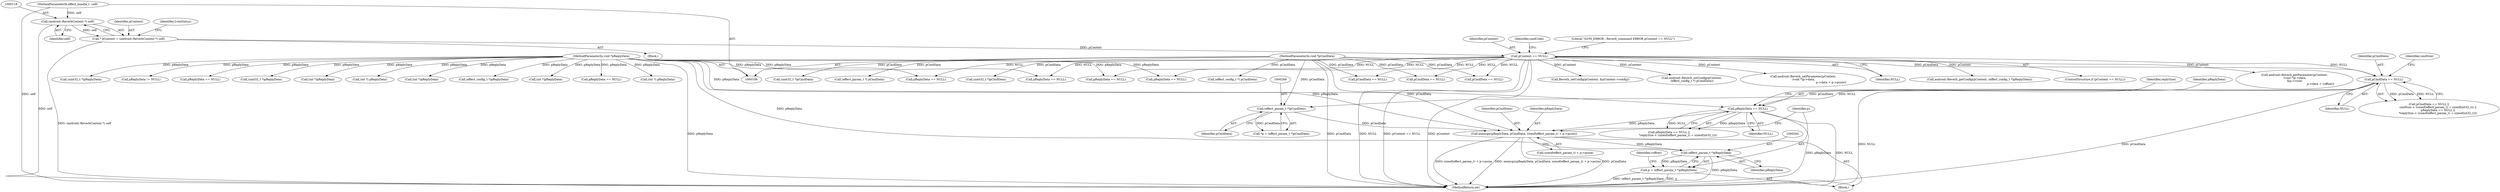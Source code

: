 digraph "0_Android_aeea52da00d210587fb3ed895de3d5f2e0264c88_6@pointer" {
"1000270" [label="(Call,memcpy(pReplyData, pCmdData, sizeof(effect_param_t) + p->psize))"];
"1000247" [label="(Call,pReplyData == NULL)"];
"1000112" [label="(MethodParameterIn,void *pReplyData)"];
"1000235" [label="(Call,pCmdData == NULL)"];
"1000110" [label="(MethodParameterIn,void *pCmdData)"];
"1000127" [label="(Call,pContext == NULL)"];
"1000115" [label="(Call,* pContext = (android::ReverbContext *) self)"];
"1000117" [label="(Call,(android::ReverbContext *) self)"];
"1000107" [label="(MethodParameterIn,effect_handle_t  self)"];
"1000267" [label="(Call,(effect_param_t *)pCmdData)"];
"1000281" [label="(Call,(effect_param_t *)pReplyData)"];
"1000279" [label="(Call,p = (effect_param_t *)pReplyData)"];
"1000224" [label="(Call,Reverb_setConfig(pContext, &pContext->config))"];
"1000116" [label="(Identifier,pContext)"];
"1000283" [label="(Identifier,pReplyData)"];
"1000124" [label="(Identifier,LvmStatus)"];
"1000267" [label="(Call,(effect_param_t *)pCmdData)"];
"1000532" [label="(Call,pReplyData != NULL)"];
"1000336" [label="(Call,pCmdData == NULL)"];
"1000194" [label="(Call,android::Reverb_setConfig(pContext,\n (effect_config_t *) pCmdData))"];
"1000280" [label="(Identifier,p)"];
"1000128" [label="(Identifier,pContext)"];
"1000137" [label="(Identifier,cmdCode)"];
"1000348" [label="(Call,pReplyData == NULL)"];
"1000265" [label="(Call,*p = (effect_param_t *)pCmdData)"];
"1000279" [label="(Call,p = (effect_param_t *)pReplyData)"];
"1000641" [label="(MethodReturn,int)"];
"1000252" [label="(Identifier,replySize)"];
"1000581" [label="(Call,(uint32_t *)pReplyData)"];
"1000203" [label="(Call,pReplyData == NULL)"];
"1000383" [label="(Call,(int *)pReplyData)"];
"1000286" [label="(Identifier,voffset)"];
"1000166" [label="(Call,pCmdData == NULL)"];
"1000115" [label="(Call,* pContext = (android::ReverbContext *) self)"];
"1000247" [label="(Call,pReplyData == NULL)"];
"1000386" [label="(Call,android::Reverb_setParameter(pContext,\n (void *)p->data,\n                                                              p->data + p->psize))"];
"1000119" [label="(Identifier,self)"];
"1000191" [label="(Call,(int *) pReplyData)"];
"1000142" [label="(Call,pReplyData == NULL)"];
"1000503" [label="(Call,(int *)pReplyData)"];
"1000110" [label="(MethodParameterIn,void *pCmdData)"];
"1000219" [label="(Call,(effect_config_t *)pReplyData)"];
"1000269" [label="(Identifier,pCmdData)"];
"1000272" [label="(Identifier,pCmdData)"];
"1000240" [label="(Identifier,cmdSize)"];
"1000234" [label="(Call,pCmdData == NULL ||\n                    cmdSize < (sizeof(effect_param_t) + sizeof(int32_t)) ||\n                    pReplyData == NULL ||\n                    *replySize < (sizeof(effect_param_t) + sizeof(int32_t)))"];
"1000129" [label="(Identifier,NULL)"];
"1000217" [label="(Call,android::Reverb_getConfig(pContext, (effect_config_t *)pReplyData))"];
"1000127" [label="(Call,pContext == NULL)"];
"1000475" [label="(Call,pReplyData == NULL)"];
"1000126" [label="(ControlStructure,if (pContext == NULL))"];
"1000281" [label="(Call,(effect_param_t *)pReplyData)"];
"1000248" [label="(Identifier,pReplyData)"];
"1000236" [label="(Identifier,pCmdData)"];
"1000117" [label="(Call,(android::ReverbContext *) self)"];
"1000249" [label="(Identifier,NULL)"];
"1000107" [label="(MethodParameterIn,effect_handle_t  self)"];
"1000273" [label="(Call,sizeof(effect_param_t) + p->psize)"];
"1000112" [label="(MethodParameterIn,void *pReplyData)"];
"1000235" [label="(Call,pCmdData == NULL)"];
"1000432" [label="(Call,(int *)pReplyData)"];
"1000516" [label="(Call,pCmdData == NULL)"];
"1000237" [label="(Identifier,NULL)"];
"1000175" [label="(Call,pReplyData == NULL)"];
"1000158" [label="(Call,(int *) pReplyData)"];
"1000196" [label="(Call,(effect_config_t *) pCmdData)"];
"1000271" [label="(Identifier,pReplyData)"];
"1000113" [label="(Block,)"];
"1000132" [label="(Literal,\"\tLVM_ERROR : Reverb_command ERROR pContext == NULL\")"];
"1000232" [label="(Block,)"];
"1000545" [label="(Call,(uint32_t *)pCmdData)"];
"1000304" [label="(Call,android::Reverb_getParameter(pContext,\n (void *)p->data,\n &p->vsize,\n                                                          p->data + voffset))"];
"1000365" [label="(Call,(effect_param_t *) pCmdData)"];
"1000572" [label="(Call,(uint32_t *)pReplyData)"];
"1000246" [label="(Call,pReplyData == NULL ||\n                    *replySize < (sizeof(effect_param_t) + sizeof(int32_t)))"];
"1000404" [label="(Call,pReplyData == NULL)"];
"1000562" [label="(Call,(uint32_t *)pCmdData)"];
"1000270" [label="(Call,memcpy(pReplyData, pCmdData, sizeof(effect_param_t) + p->psize))"];
"1000270" -> "1000232"  [label="AST: "];
"1000270" -> "1000273"  [label="CFG: "];
"1000271" -> "1000270"  [label="AST: "];
"1000272" -> "1000270"  [label="AST: "];
"1000273" -> "1000270"  [label="AST: "];
"1000280" -> "1000270"  [label="CFG: "];
"1000270" -> "1000641"  [label="DDG: sizeof(effect_param_t) + p->psize"];
"1000270" -> "1000641"  [label="DDG: memcpy(pReplyData, pCmdData, sizeof(effect_param_t) + p->psize)"];
"1000270" -> "1000641"  [label="DDG: pCmdData"];
"1000247" -> "1000270"  [label="DDG: pReplyData"];
"1000112" -> "1000270"  [label="DDG: pReplyData"];
"1000267" -> "1000270"  [label="DDG: pCmdData"];
"1000110" -> "1000270"  [label="DDG: pCmdData"];
"1000270" -> "1000281"  [label="DDG: pReplyData"];
"1000247" -> "1000246"  [label="AST: "];
"1000247" -> "1000249"  [label="CFG: "];
"1000248" -> "1000247"  [label="AST: "];
"1000249" -> "1000247"  [label="AST: "];
"1000252" -> "1000247"  [label="CFG: "];
"1000246" -> "1000247"  [label="CFG: "];
"1000247" -> "1000641"  [label="DDG: pReplyData"];
"1000247" -> "1000641"  [label="DDG: NULL"];
"1000247" -> "1000246"  [label="DDG: pReplyData"];
"1000247" -> "1000246"  [label="DDG: NULL"];
"1000112" -> "1000247"  [label="DDG: pReplyData"];
"1000235" -> "1000247"  [label="DDG: NULL"];
"1000112" -> "1000106"  [label="AST: "];
"1000112" -> "1000641"  [label="DDG: pReplyData"];
"1000112" -> "1000142"  [label="DDG: pReplyData"];
"1000112" -> "1000158"  [label="DDG: pReplyData"];
"1000112" -> "1000175"  [label="DDG: pReplyData"];
"1000112" -> "1000191"  [label="DDG: pReplyData"];
"1000112" -> "1000203"  [label="DDG: pReplyData"];
"1000112" -> "1000219"  [label="DDG: pReplyData"];
"1000112" -> "1000281"  [label="DDG: pReplyData"];
"1000112" -> "1000348"  [label="DDG: pReplyData"];
"1000112" -> "1000383"  [label="DDG: pReplyData"];
"1000112" -> "1000404"  [label="DDG: pReplyData"];
"1000112" -> "1000432"  [label="DDG: pReplyData"];
"1000112" -> "1000475"  [label="DDG: pReplyData"];
"1000112" -> "1000503"  [label="DDG: pReplyData"];
"1000112" -> "1000532"  [label="DDG: pReplyData"];
"1000112" -> "1000572"  [label="DDG: pReplyData"];
"1000112" -> "1000581"  [label="DDG: pReplyData"];
"1000235" -> "1000234"  [label="AST: "];
"1000235" -> "1000237"  [label="CFG: "];
"1000236" -> "1000235"  [label="AST: "];
"1000237" -> "1000235"  [label="AST: "];
"1000240" -> "1000235"  [label="CFG: "];
"1000234" -> "1000235"  [label="CFG: "];
"1000235" -> "1000641"  [label="DDG: NULL"];
"1000235" -> "1000641"  [label="DDG: pCmdData"];
"1000235" -> "1000234"  [label="DDG: pCmdData"];
"1000235" -> "1000234"  [label="DDG: NULL"];
"1000110" -> "1000235"  [label="DDG: pCmdData"];
"1000127" -> "1000235"  [label="DDG: NULL"];
"1000235" -> "1000267"  [label="DDG: pCmdData"];
"1000110" -> "1000106"  [label="AST: "];
"1000110" -> "1000641"  [label="DDG: pCmdData"];
"1000110" -> "1000166"  [label="DDG: pCmdData"];
"1000110" -> "1000196"  [label="DDG: pCmdData"];
"1000110" -> "1000267"  [label="DDG: pCmdData"];
"1000110" -> "1000336"  [label="DDG: pCmdData"];
"1000110" -> "1000365"  [label="DDG: pCmdData"];
"1000110" -> "1000516"  [label="DDG: pCmdData"];
"1000110" -> "1000545"  [label="DDG: pCmdData"];
"1000110" -> "1000562"  [label="DDG: pCmdData"];
"1000127" -> "1000126"  [label="AST: "];
"1000127" -> "1000129"  [label="CFG: "];
"1000128" -> "1000127"  [label="AST: "];
"1000129" -> "1000127"  [label="AST: "];
"1000132" -> "1000127"  [label="CFG: "];
"1000137" -> "1000127"  [label="CFG: "];
"1000127" -> "1000641"  [label="DDG: NULL"];
"1000127" -> "1000641"  [label="DDG: pContext == NULL"];
"1000127" -> "1000641"  [label="DDG: pContext"];
"1000115" -> "1000127"  [label="DDG: pContext"];
"1000127" -> "1000142"  [label="DDG: NULL"];
"1000127" -> "1000166"  [label="DDG: NULL"];
"1000127" -> "1000194"  [label="DDG: pContext"];
"1000127" -> "1000203"  [label="DDG: NULL"];
"1000127" -> "1000217"  [label="DDG: pContext"];
"1000127" -> "1000224"  [label="DDG: pContext"];
"1000127" -> "1000304"  [label="DDG: pContext"];
"1000127" -> "1000336"  [label="DDG: NULL"];
"1000127" -> "1000386"  [label="DDG: pContext"];
"1000127" -> "1000404"  [label="DDG: NULL"];
"1000127" -> "1000475"  [label="DDG: NULL"];
"1000127" -> "1000516"  [label="DDG: NULL"];
"1000115" -> "1000113"  [label="AST: "];
"1000115" -> "1000117"  [label="CFG: "];
"1000116" -> "1000115"  [label="AST: "];
"1000117" -> "1000115"  [label="AST: "];
"1000124" -> "1000115"  [label="CFG: "];
"1000115" -> "1000641"  [label="DDG: (android::ReverbContext *) self"];
"1000117" -> "1000115"  [label="DDG: self"];
"1000117" -> "1000119"  [label="CFG: "];
"1000118" -> "1000117"  [label="AST: "];
"1000119" -> "1000117"  [label="AST: "];
"1000117" -> "1000641"  [label="DDG: self"];
"1000107" -> "1000117"  [label="DDG: self"];
"1000107" -> "1000106"  [label="AST: "];
"1000107" -> "1000641"  [label="DDG: self"];
"1000267" -> "1000265"  [label="AST: "];
"1000267" -> "1000269"  [label="CFG: "];
"1000268" -> "1000267"  [label="AST: "];
"1000269" -> "1000267"  [label="AST: "];
"1000265" -> "1000267"  [label="CFG: "];
"1000267" -> "1000265"  [label="DDG: pCmdData"];
"1000281" -> "1000279"  [label="AST: "];
"1000281" -> "1000283"  [label="CFG: "];
"1000282" -> "1000281"  [label="AST: "];
"1000283" -> "1000281"  [label="AST: "];
"1000279" -> "1000281"  [label="CFG: "];
"1000281" -> "1000641"  [label="DDG: pReplyData"];
"1000281" -> "1000279"  [label="DDG: pReplyData"];
"1000279" -> "1000232"  [label="AST: "];
"1000280" -> "1000279"  [label="AST: "];
"1000286" -> "1000279"  [label="CFG: "];
"1000279" -> "1000641"  [label="DDG: p"];
"1000279" -> "1000641"  [label="DDG: (effect_param_t *)pReplyData"];
}
